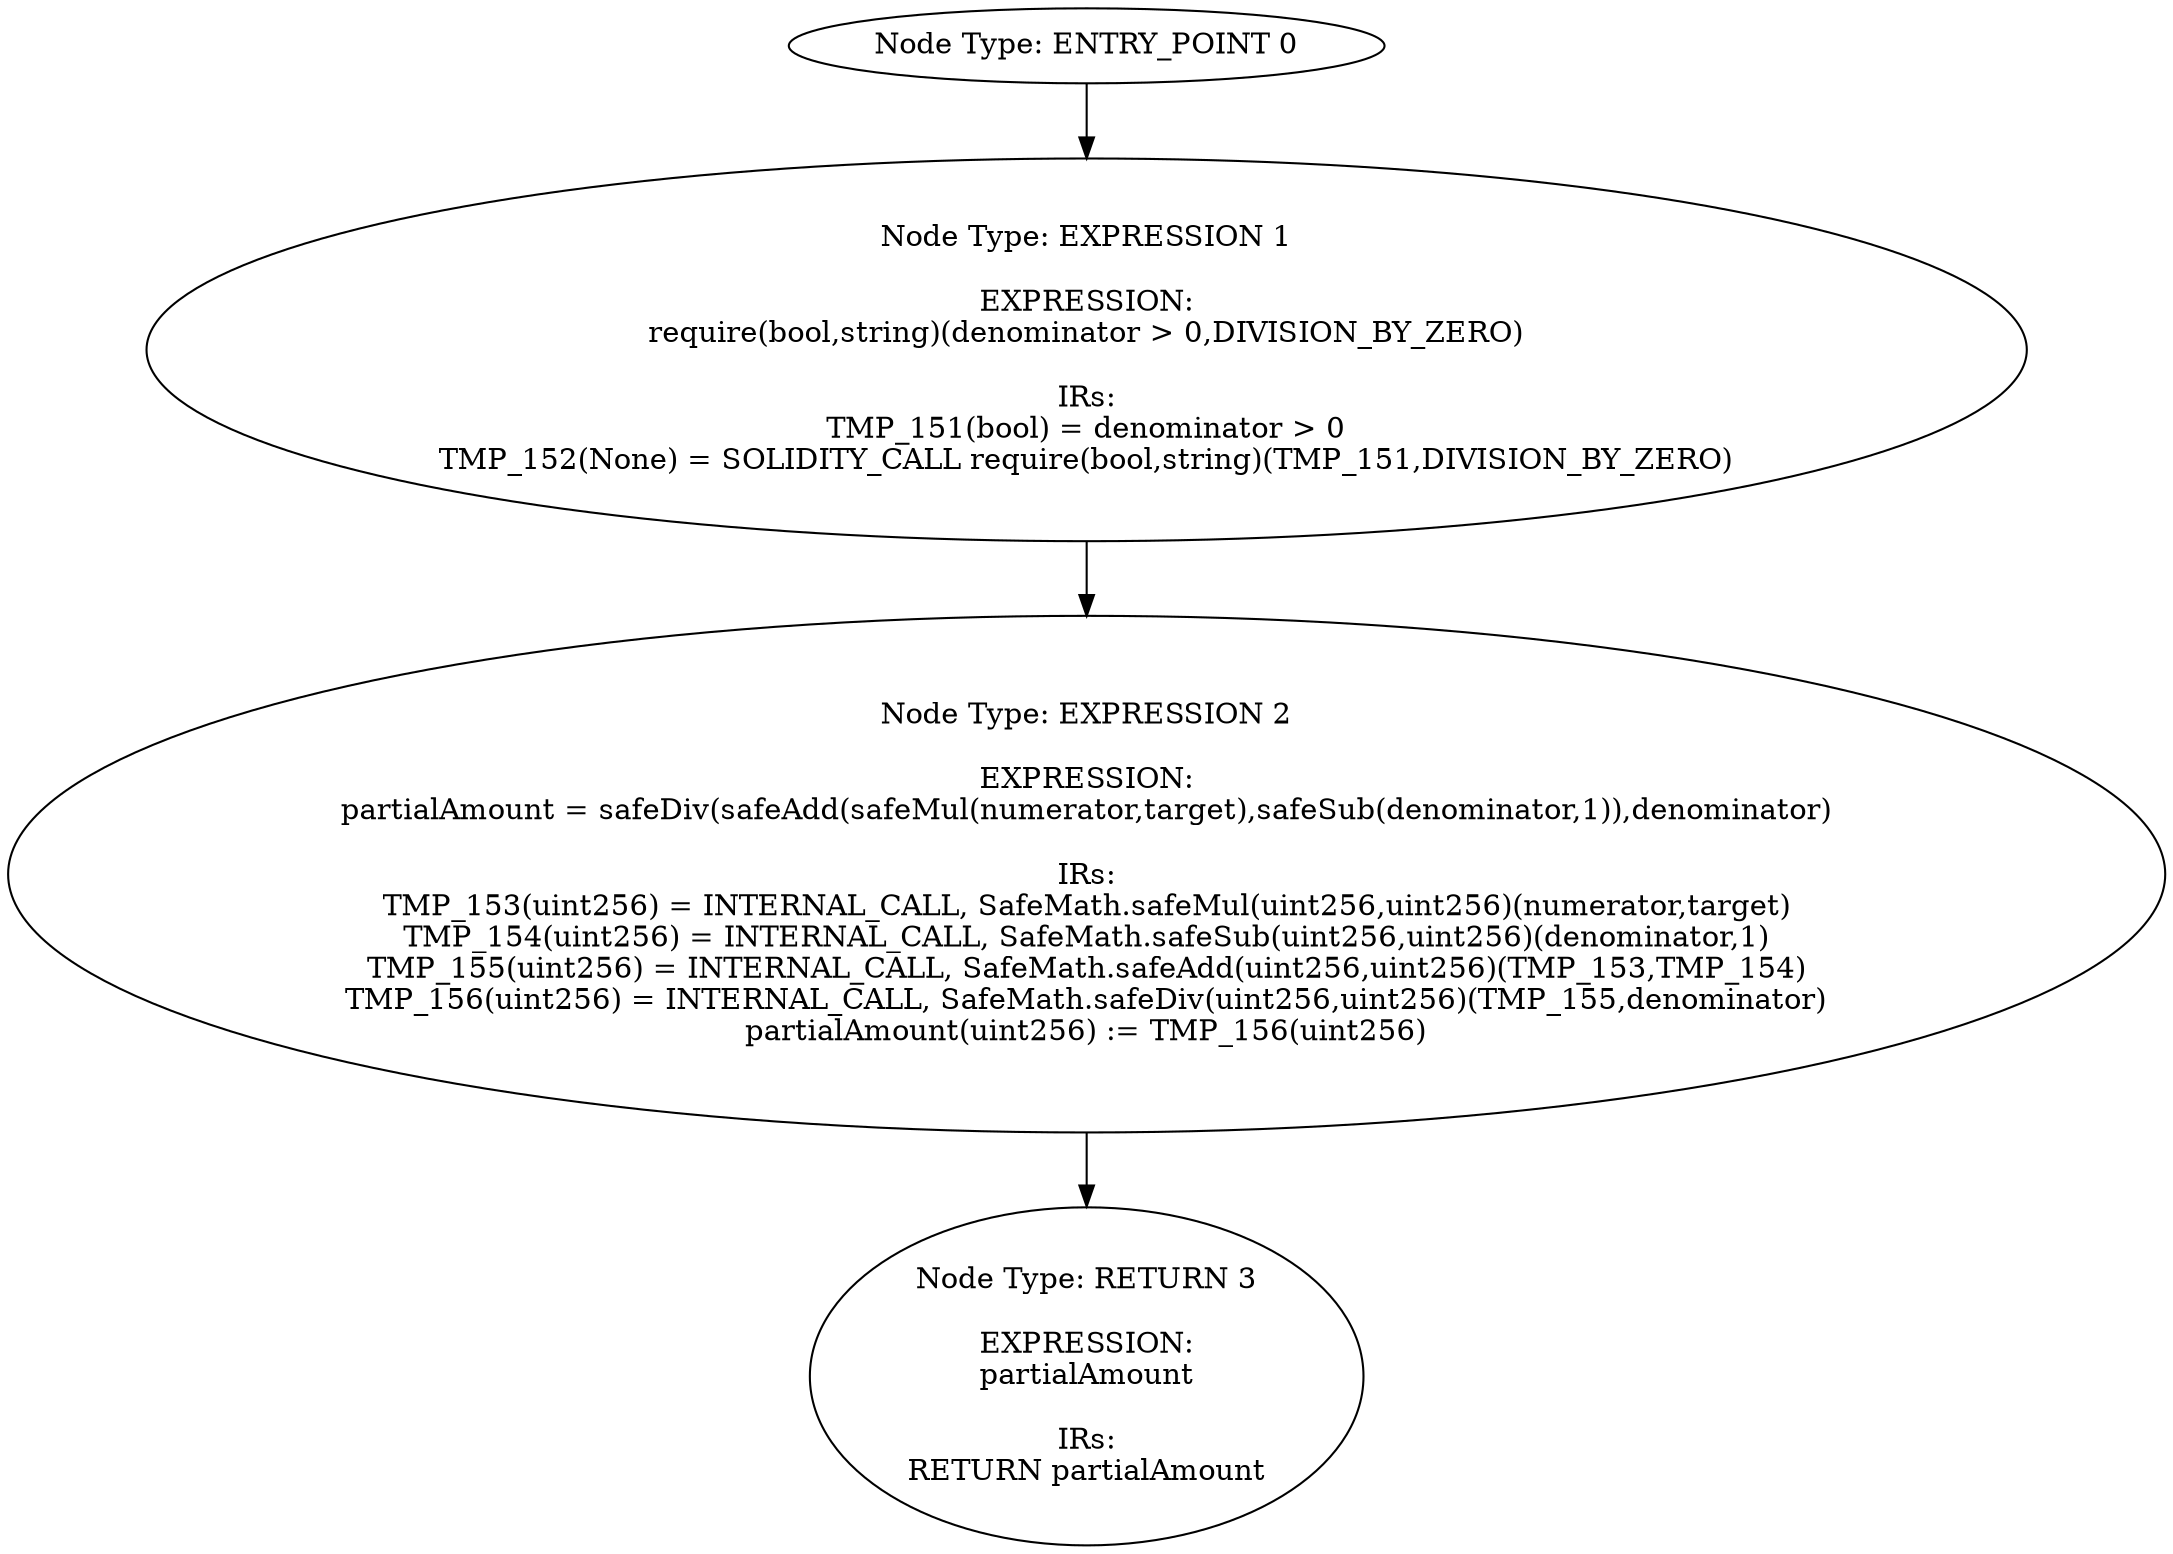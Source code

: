 digraph{
0[label="Node Type: ENTRY_POINT 0
"];
0->1;
1[label="Node Type: EXPRESSION 1

EXPRESSION:
require(bool,string)(denominator > 0,DIVISION_BY_ZERO)

IRs:
TMP_151(bool) = denominator > 0
TMP_152(None) = SOLIDITY_CALL require(bool,string)(TMP_151,DIVISION_BY_ZERO)"];
1->2;
2[label="Node Type: EXPRESSION 2

EXPRESSION:
partialAmount = safeDiv(safeAdd(safeMul(numerator,target),safeSub(denominator,1)),denominator)

IRs:
TMP_153(uint256) = INTERNAL_CALL, SafeMath.safeMul(uint256,uint256)(numerator,target)
TMP_154(uint256) = INTERNAL_CALL, SafeMath.safeSub(uint256,uint256)(denominator,1)
TMP_155(uint256) = INTERNAL_CALL, SafeMath.safeAdd(uint256,uint256)(TMP_153,TMP_154)
TMP_156(uint256) = INTERNAL_CALL, SafeMath.safeDiv(uint256,uint256)(TMP_155,denominator)
partialAmount(uint256) := TMP_156(uint256)"];
2->3;
3[label="Node Type: RETURN 3

EXPRESSION:
partialAmount

IRs:
RETURN partialAmount"];
}
